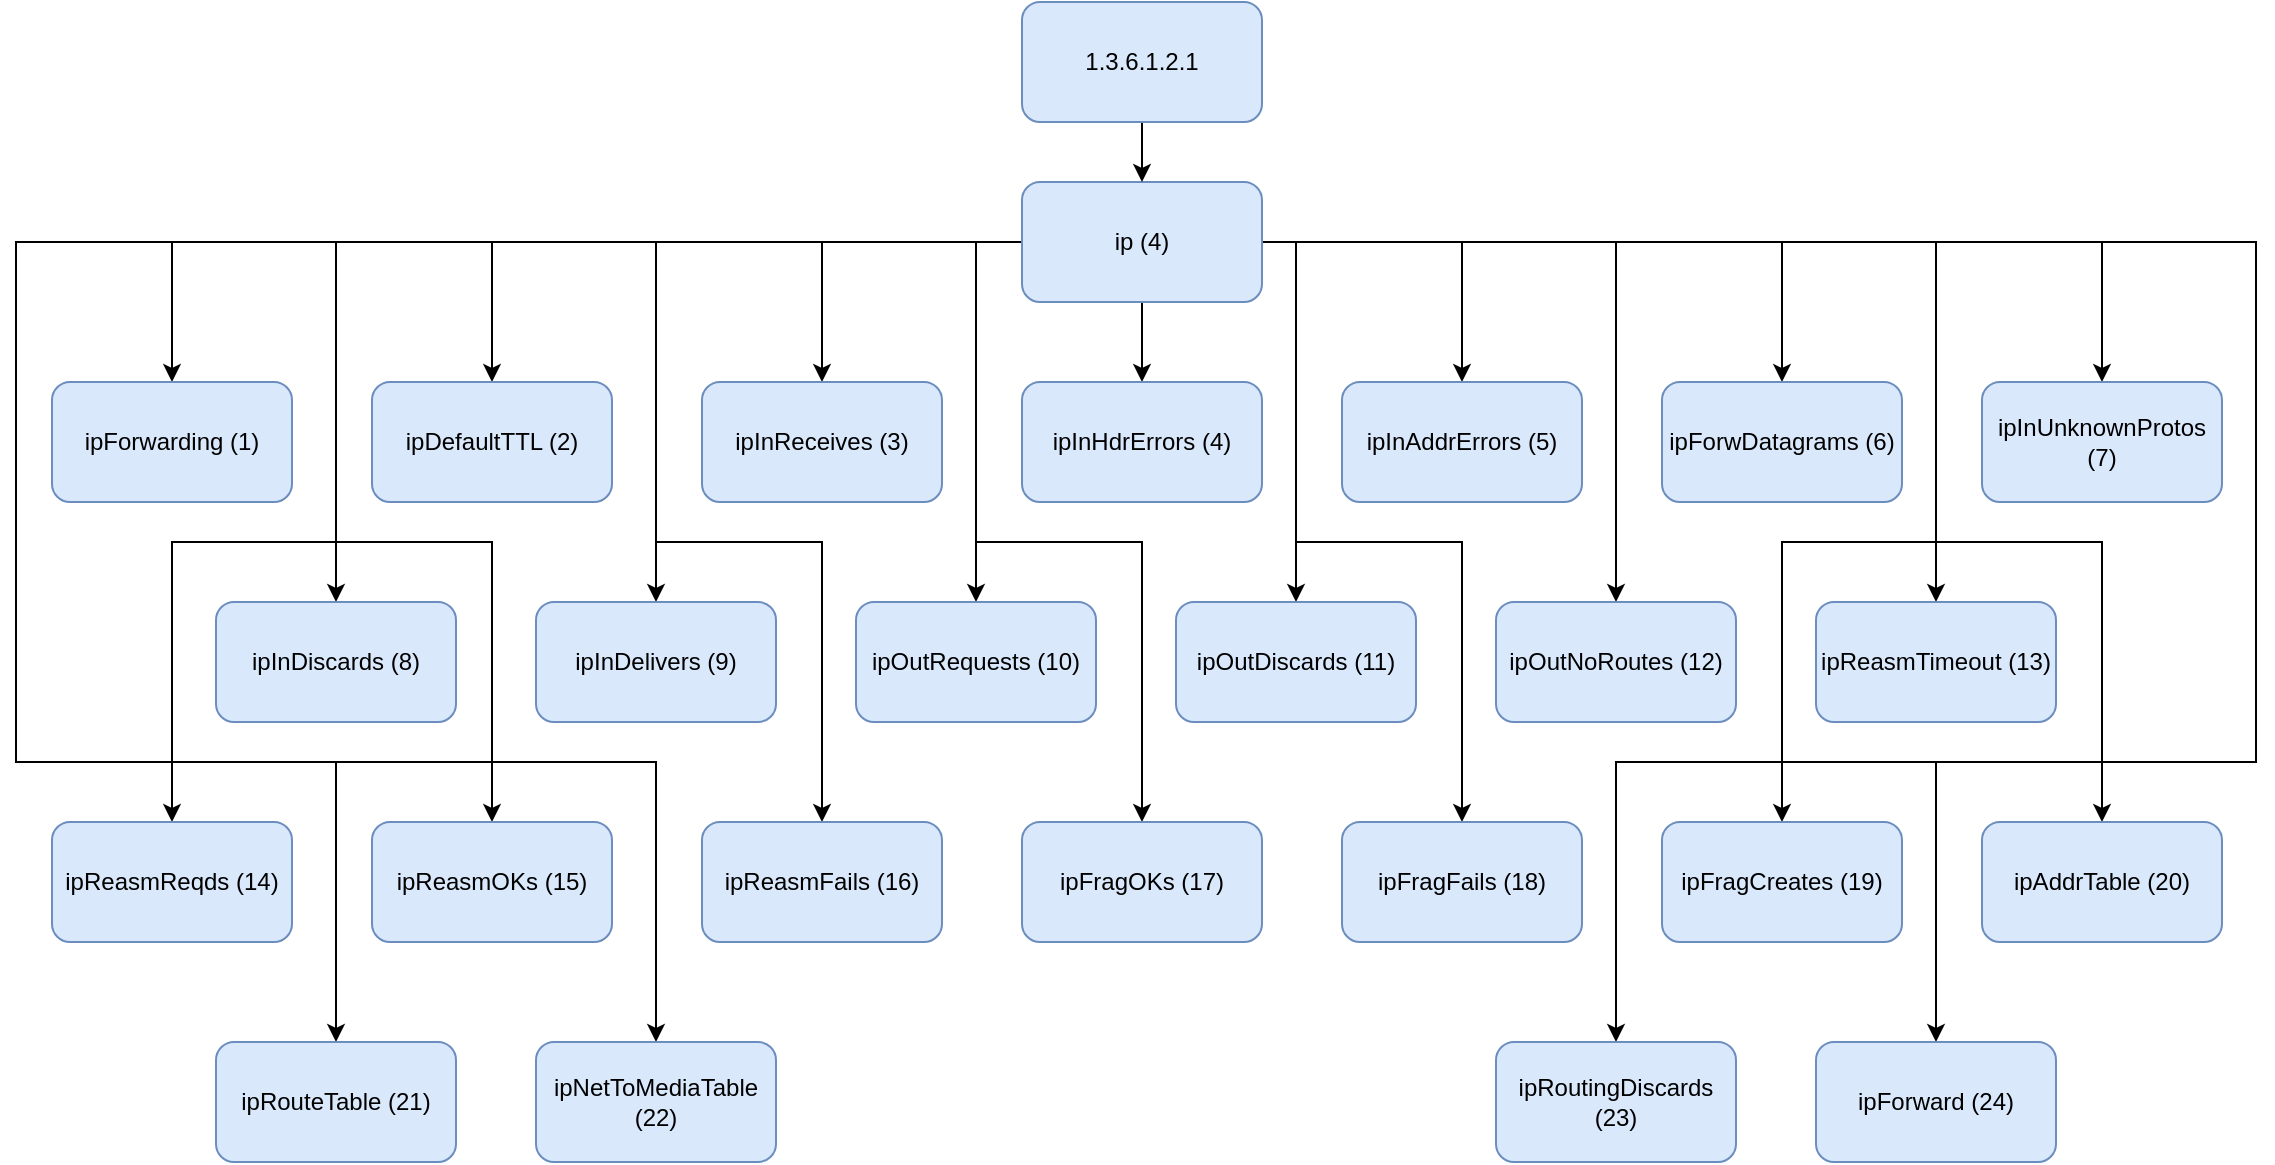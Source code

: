 <mxfile version="16.5.6" type="github">
  <diagram id="dPE0rSnDttO2cPsKpZio" name="Page-1">
    <mxGraphModel dx="2396" dy="753" grid="1" gridSize="10" guides="1" tooltips="1" connect="1" arrows="1" fold="1" page="1" pageScale="1" pageWidth="1100" pageHeight="1700" math="0" shadow="0">
      <root>
        <mxCell id="0" />
        <mxCell id="1" parent="0" />
        <mxCell id="TzHmWGtNkxeAWhN5gdSA-5" value="" style="edgeStyle=orthogonalEdgeStyle;rounded=0;orthogonalLoop=1;jettySize=auto;html=1;" parent="1" source="TzHmWGtNkxeAWhN5gdSA-1" target="TzHmWGtNkxeAWhN5gdSA-4" edge="1">
          <mxGeometry relative="1" as="geometry" />
        </mxCell>
        <mxCell id="rAjfL-ad3TDa2JF80mlk-13" value="" style="edgeStyle=orthogonalEdgeStyle;rounded=0;orthogonalLoop=1;jettySize=auto;html=1;" edge="1" parent="1" source="TzHmWGtNkxeAWhN5gdSA-1" target="rAjfL-ad3TDa2JF80mlk-12">
          <mxGeometry relative="1" as="geometry" />
        </mxCell>
        <mxCell id="rAjfL-ad3TDa2JF80mlk-15" value="" style="edgeStyle=orthogonalEdgeStyle;rounded=0;orthogonalLoop=1;jettySize=auto;html=1;" edge="1" parent="1" source="TzHmWGtNkxeAWhN5gdSA-1" target="rAjfL-ad3TDa2JF80mlk-14">
          <mxGeometry relative="1" as="geometry" />
        </mxCell>
        <mxCell id="rAjfL-ad3TDa2JF80mlk-17" value="" style="edgeStyle=orthogonalEdgeStyle;rounded=0;orthogonalLoop=1;jettySize=auto;html=1;" edge="1" parent="1" source="TzHmWGtNkxeAWhN5gdSA-1" target="rAjfL-ad3TDa2JF80mlk-16">
          <mxGeometry relative="1" as="geometry" />
        </mxCell>
        <mxCell id="rAjfL-ad3TDa2JF80mlk-19" value="" style="edgeStyle=orthogonalEdgeStyle;rounded=0;orthogonalLoop=1;jettySize=auto;html=1;" edge="1" parent="1" source="TzHmWGtNkxeAWhN5gdSA-1" target="rAjfL-ad3TDa2JF80mlk-18">
          <mxGeometry relative="1" as="geometry" />
        </mxCell>
        <mxCell id="rAjfL-ad3TDa2JF80mlk-21" value="" style="edgeStyle=orthogonalEdgeStyle;rounded=0;orthogonalLoop=1;jettySize=auto;html=1;" edge="1" parent="1" source="TzHmWGtNkxeAWhN5gdSA-1" target="rAjfL-ad3TDa2JF80mlk-20">
          <mxGeometry relative="1" as="geometry" />
        </mxCell>
        <mxCell id="rAjfL-ad3TDa2JF80mlk-23" value="" style="edgeStyle=orthogonalEdgeStyle;rounded=0;orthogonalLoop=1;jettySize=auto;html=1;" edge="1" parent="1" source="TzHmWGtNkxeAWhN5gdSA-1" target="rAjfL-ad3TDa2JF80mlk-22">
          <mxGeometry relative="1" as="geometry" />
        </mxCell>
        <mxCell id="rAjfL-ad3TDa2JF80mlk-25" value="" style="edgeStyle=orthogonalEdgeStyle;rounded=0;orthogonalLoop=1;jettySize=auto;html=1;" edge="1" parent="1" source="TzHmWGtNkxeAWhN5gdSA-1" target="rAjfL-ad3TDa2JF80mlk-24">
          <mxGeometry relative="1" as="geometry" />
        </mxCell>
        <mxCell id="rAjfL-ad3TDa2JF80mlk-27" value="" style="edgeStyle=orthogonalEdgeStyle;rounded=0;orthogonalLoop=1;jettySize=auto;html=1;" edge="1" parent="1" source="TzHmWGtNkxeAWhN5gdSA-1" target="rAjfL-ad3TDa2JF80mlk-26">
          <mxGeometry relative="1" as="geometry" />
        </mxCell>
        <mxCell id="rAjfL-ad3TDa2JF80mlk-31" value="" style="edgeStyle=orthogonalEdgeStyle;rounded=0;orthogonalLoop=1;jettySize=auto;html=1;" edge="1" parent="1" source="TzHmWGtNkxeAWhN5gdSA-1" target="rAjfL-ad3TDa2JF80mlk-30">
          <mxGeometry relative="1" as="geometry">
            <Array as="points">
              <mxPoint x="470" y="180" />
            </Array>
          </mxGeometry>
        </mxCell>
        <mxCell id="rAjfL-ad3TDa2JF80mlk-33" value="" style="edgeStyle=orthogonalEdgeStyle;rounded=0;orthogonalLoop=1;jettySize=auto;html=1;" edge="1" parent="1" source="TzHmWGtNkxeAWhN5gdSA-1" target="rAjfL-ad3TDa2JF80mlk-32">
          <mxGeometry relative="1" as="geometry">
            <Array as="points">
              <mxPoint x="630" y="180" />
            </Array>
          </mxGeometry>
        </mxCell>
        <mxCell id="rAjfL-ad3TDa2JF80mlk-35" value="" style="edgeStyle=orthogonalEdgeStyle;rounded=0;orthogonalLoop=1;jettySize=auto;html=1;" edge="1" parent="1" source="TzHmWGtNkxeAWhN5gdSA-1" target="rAjfL-ad3TDa2JF80mlk-34">
          <mxGeometry relative="1" as="geometry" />
        </mxCell>
        <mxCell id="rAjfL-ad3TDa2JF80mlk-37" value="" style="edgeStyle=orthogonalEdgeStyle;rounded=0;orthogonalLoop=1;jettySize=auto;html=1;" edge="1" parent="1" source="TzHmWGtNkxeAWhN5gdSA-1" target="rAjfL-ad3TDa2JF80mlk-36">
          <mxGeometry relative="1" as="geometry" />
        </mxCell>
        <mxCell id="rAjfL-ad3TDa2JF80mlk-39" value="" style="edgeStyle=orthogonalEdgeStyle;rounded=0;orthogonalLoop=1;jettySize=auto;html=1;" edge="1" parent="1" source="TzHmWGtNkxeAWhN5gdSA-1" target="rAjfL-ad3TDa2JF80mlk-38">
          <mxGeometry relative="1" as="geometry">
            <Array as="points">
              <mxPoint x="150" y="180" />
              <mxPoint x="150" y="330" />
              <mxPoint x="68" y="330" />
            </Array>
          </mxGeometry>
        </mxCell>
        <mxCell id="rAjfL-ad3TDa2JF80mlk-41" value="" style="edgeStyle=orthogonalEdgeStyle;rounded=0;orthogonalLoop=1;jettySize=auto;html=1;" edge="1" parent="1" source="TzHmWGtNkxeAWhN5gdSA-1" target="rAjfL-ad3TDa2JF80mlk-40">
          <mxGeometry relative="1" as="geometry">
            <Array as="points">
              <mxPoint x="150" y="180" />
              <mxPoint x="150" y="330" />
              <mxPoint x="228" y="330" />
            </Array>
          </mxGeometry>
        </mxCell>
        <mxCell id="rAjfL-ad3TDa2JF80mlk-43" value="" style="edgeStyle=orthogonalEdgeStyle;rounded=0;orthogonalLoop=1;jettySize=auto;html=1;" edge="1" parent="1" source="TzHmWGtNkxeAWhN5gdSA-1" target="rAjfL-ad3TDa2JF80mlk-42">
          <mxGeometry relative="1" as="geometry">
            <Array as="points">
              <mxPoint x="310" y="180" />
              <mxPoint x="310" y="330" />
              <mxPoint x="393" y="330" />
            </Array>
          </mxGeometry>
        </mxCell>
        <mxCell id="rAjfL-ad3TDa2JF80mlk-45" value="" style="edgeStyle=orthogonalEdgeStyle;rounded=0;orthogonalLoop=1;jettySize=auto;html=1;" edge="1" parent="1" source="TzHmWGtNkxeAWhN5gdSA-1" target="rAjfL-ad3TDa2JF80mlk-44">
          <mxGeometry relative="1" as="geometry">
            <Array as="points">
              <mxPoint x="470" y="180" />
              <mxPoint x="470" y="330" />
              <mxPoint x="553" y="330" />
            </Array>
          </mxGeometry>
        </mxCell>
        <mxCell id="rAjfL-ad3TDa2JF80mlk-47" value="" style="edgeStyle=orthogonalEdgeStyle;rounded=0;orthogonalLoop=1;jettySize=auto;html=1;" edge="1" parent="1" source="TzHmWGtNkxeAWhN5gdSA-1" target="rAjfL-ad3TDa2JF80mlk-46">
          <mxGeometry relative="1" as="geometry">
            <Array as="points">
              <mxPoint x="630" y="180" />
              <mxPoint x="630" y="330" />
              <mxPoint x="713" y="330" />
            </Array>
          </mxGeometry>
        </mxCell>
        <mxCell id="rAjfL-ad3TDa2JF80mlk-49" value="" style="edgeStyle=orthogonalEdgeStyle;rounded=0;orthogonalLoop=1;jettySize=auto;html=1;" edge="1" parent="1" source="TzHmWGtNkxeAWhN5gdSA-1" target="rAjfL-ad3TDa2JF80mlk-48">
          <mxGeometry relative="1" as="geometry">
            <Array as="points">
              <mxPoint x="950" y="180" />
              <mxPoint x="950" y="330" />
              <mxPoint x="873" y="330" />
            </Array>
          </mxGeometry>
        </mxCell>
        <mxCell id="rAjfL-ad3TDa2JF80mlk-51" value="" style="edgeStyle=orthogonalEdgeStyle;rounded=0;orthogonalLoop=1;jettySize=auto;html=1;" edge="1" parent="1" source="TzHmWGtNkxeAWhN5gdSA-1" target="rAjfL-ad3TDa2JF80mlk-50">
          <mxGeometry relative="1" as="geometry">
            <Array as="points">
              <mxPoint x="950" y="180" />
              <mxPoint x="950" y="330" />
              <mxPoint x="1033" y="330" />
            </Array>
          </mxGeometry>
        </mxCell>
        <mxCell id="rAjfL-ad3TDa2JF80mlk-53" value="" style="edgeStyle=orthogonalEdgeStyle;rounded=0;orthogonalLoop=1;jettySize=auto;html=1;" edge="1" parent="1" source="TzHmWGtNkxeAWhN5gdSA-1" target="rAjfL-ad3TDa2JF80mlk-52">
          <mxGeometry relative="1" as="geometry">
            <Array as="points">
              <mxPoint x="-10" y="180" />
              <mxPoint x="-10" y="440" />
              <mxPoint x="150" y="440" />
            </Array>
          </mxGeometry>
        </mxCell>
        <mxCell id="rAjfL-ad3TDa2JF80mlk-55" value="" style="edgeStyle=orthogonalEdgeStyle;rounded=0;orthogonalLoop=1;jettySize=auto;html=1;" edge="1" parent="1" source="TzHmWGtNkxeAWhN5gdSA-1" target="rAjfL-ad3TDa2JF80mlk-54">
          <mxGeometry relative="1" as="geometry">
            <Array as="points">
              <mxPoint x="-10" y="180" />
              <mxPoint x="-10" y="440" />
              <mxPoint x="310" y="440" />
            </Array>
          </mxGeometry>
        </mxCell>
        <mxCell id="rAjfL-ad3TDa2JF80mlk-57" value="" style="edgeStyle=orthogonalEdgeStyle;rounded=0;orthogonalLoop=1;jettySize=auto;html=1;" edge="1" parent="1" source="TzHmWGtNkxeAWhN5gdSA-1" target="rAjfL-ad3TDa2JF80mlk-56">
          <mxGeometry relative="1" as="geometry">
            <Array as="points">
              <mxPoint x="1110" y="180" />
              <mxPoint x="1110" y="440" />
              <mxPoint x="950" y="440" />
            </Array>
          </mxGeometry>
        </mxCell>
        <mxCell id="rAjfL-ad3TDa2JF80mlk-59" value="" style="edgeStyle=orthogonalEdgeStyle;rounded=0;orthogonalLoop=1;jettySize=auto;html=1;" edge="1" parent="1" source="TzHmWGtNkxeAWhN5gdSA-1" target="rAjfL-ad3TDa2JF80mlk-58">
          <mxGeometry relative="1" as="geometry">
            <Array as="points">
              <mxPoint x="1110" y="180" />
              <mxPoint x="1110" y="440" />
              <mxPoint x="790" y="440" />
            </Array>
          </mxGeometry>
        </mxCell>
        <mxCell id="TzHmWGtNkxeAWhN5gdSA-1" value="ip (4)" style="rounded=1;whiteSpace=wrap;html=1;fillColor=#dae8fc;strokeColor=#6c8ebf;" parent="1" vertex="1">
          <mxGeometry x="493" y="150" width="120" height="60" as="geometry" />
        </mxCell>
        <mxCell id="TzHmWGtNkxeAWhN5gdSA-4" value="ipForwarding (1)" style="whiteSpace=wrap;html=1;rounded=1;fillColor=#dae8fc;strokeColor=#6c8ebf;" parent="1" vertex="1">
          <mxGeometry x="8" y="250" width="120" height="60" as="geometry" />
        </mxCell>
        <mxCell id="rAjfL-ad3TDa2JF80mlk-3" value="" style="edgeStyle=orthogonalEdgeStyle;rounded=0;orthogonalLoop=1;jettySize=auto;html=1;" edge="1" parent="1" source="rAjfL-ad3TDa2JF80mlk-1" target="TzHmWGtNkxeAWhN5gdSA-1">
          <mxGeometry relative="1" as="geometry" />
        </mxCell>
        <mxCell id="rAjfL-ad3TDa2JF80mlk-1" value="1.3.6.1.2.1" style="whiteSpace=wrap;html=1;fillColor=#dae8fc;strokeColor=#6c8ebf;rounded=1;" vertex="1" parent="1">
          <mxGeometry x="493" y="60" width="120" height="60" as="geometry" />
        </mxCell>
        <mxCell id="rAjfL-ad3TDa2JF80mlk-12" value="ipDefaultTTL (2)" style="whiteSpace=wrap;html=1;fillColor=#dae8fc;strokeColor=#6c8ebf;rounded=1;" vertex="1" parent="1">
          <mxGeometry x="168" y="250" width="120" height="60" as="geometry" />
        </mxCell>
        <mxCell id="rAjfL-ad3TDa2JF80mlk-14" value="ipInReceives (3)" style="rounded=1;whiteSpace=wrap;html=1;fillColor=#dae8fc;strokeColor=#6c8ebf;" vertex="1" parent="1">
          <mxGeometry x="333" y="250" width="120" height="60" as="geometry" />
        </mxCell>
        <mxCell id="rAjfL-ad3TDa2JF80mlk-16" value="ipInHdrErrors (4)" style="whiteSpace=wrap;html=1;fillColor=#dae8fc;strokeColor=#6c8ebf;rounded=1;" vertex="1" parent="1">
          <mxGeometry x="493" y="250" width="120" height="60" as="geometry" />
        </mxCell>
        <mxCell id="rAjfL-ad3TDa2JF80mlk-18" value="ipInAddrErrors (5)" style="whiteSpace=wrap;html=1;fillColor=#dae8fc;strokeColor=#6c8ebf;rounded=1;" vertex="1" parent="1">
          <mxGeometry x="653" y="250" width="120" height="60" as="geometry" />
        </mxCell>
        <mxCell id="rAjfL-ad3TDa2JF80mlk-20" value="ipForwDatagrams (6)" style="whiteSpace=wrap;html=1;fillColor=#dae8fc;strokeColor=#6c8ebf;rounded=1;" vertex="1" parent="1">
          <mxGeometry x="813" y="250" width="120" height="60" as="geometry" />
        </mxCell>
        <mxCell id="rAjfL-ad3TDa2JF80mlk-22" value="ipInUnknownProtos (7)" style="whiteSpace=wrap;html=1;fillColor=#dae8fc;strokeColor=#6c8ebf;rounded=1;" vertex="1" parent="1">
          <mxGeometry x="973" y="250" width="120" height="60" as="geometry" />
        </mxCell>
        <mxCell id="rAjfL-ad3TDa2JF80mlk-24" value="&lt;div&gt;ipInDiscards (8)&lt;/div&gt;" style="whiteSpace=wrap;html=1;fillColor=#dae8fc;strokeColor=#6c8ebf;rounded=1;" vertex="1" parent="1">
          <mxGeometry x="90" y="360" width="120" height="60" as="geometry" />
        </mxCell>
        <mxCell id="rAjfL-ad3TDa2JF80mlk-26" value="ipInDelivers (9)" style="whiteSpace=wrap;html=1;fillColor=#dae8fc;strokeColor=#6c8ebf;rounded=1;" vertex="1" parent="1">
          <mxGeometry x="250" y="360" width="120" height="60" as="geometry" />
        </mxCell>
        <mxCell id="rAjfL-ad3TDa2JF80mlk-30" value="ipOutRequests (10)" style="whiteSpace=wrap;html=1;fillColor=#dae8fc;strokeColor=#6c8ebf;rounded=1;" vertex="1" parent="1">
          <mxGeometry x="410" y="360" width="120" height="60" as="geometry" />
        </mxCell>
        <mxCell id="rAjfL-ad3TDa2JF80mlk-32" value="ipOutDiscards (11)" style="whiteSpace=wrap;html=1;fillColor=#dae8fc;strokeColor=#6c8ebf;rounded=1;" vertex="1" parent="1">
          <mxGeometry x="570" y="360" width="120" height="60" as="geometry" />
        </mxCell>
        <mxCell id="rAjfL-ad3TDa2JF80mlk-34" value="ipOutNoRoutes (12)" style="whiteSpace=wrap;html=1;fillColor=#dae8fc;strokeColor=#6c8ebf;rounded=1;" vertex="1" parent="1">
          <mxGeometry x="730" y="360" width="120" height="60" as="geometry" />
        </mxCell>
        <mxCell id="rAjfL-ad3TDa2JF80mlk-36" value="ipReasmTimeout (13)" style="whiteSpace=wrap;html=1;fillColor=#dae8fc;strokeColor=#6c8ebf;rounded=1;" vertex="1" parent="1">
          <mxGeometry x="890" y="360" width="120" height="60" as="geometry" />
        </mxCell>
        <mxCell id="rAjfL-ad3TDa2JF80mlk-38" value="ipReasmReqds (14)" style="rounded=1;whiteSpace=wrap;html=1;fillColor=#dae8fc;strokeColor=#6c8ebf;" vertex="1" parent="1">
          <mxGeometry x="8" y="470" width="120" height="60" as="geometry" />
        </mxCell>
        <mxCell id="rAjfL-ad3TDa2JF80mlk-40" value="ipReasmOKs (15)" style="whiteSpace=wrap;html=1;fillColor=#dae8fc;strokeColor=#6c8ebf;rounded=1;" vertex="1" parent="1">
          <mxGeometry x="168" y="470" width="120" height="60" as="geometry" />
        </mxCell>
        <mxCell id="rAjfL-ad3TDa2JF80mlk-42" value="ipReasmFails (16)" style="whiteSpace=wrap;html=1;fillColor=#dae8fc;strokeColor=#6c8ebf;rounded=1;" vertex="1" parent="1">
          <mxGeometry x="333" y="470" width="120" height="60" as="geometry" />
        </mxCell>
        <mxCell id="rAjfL-ad3TDa2JF80mlk-44" value="ipFragOKs (17)" style="whiteSpace=wrap;html=1;fillColor=#dae8fc;strokeColor=#6c8ebf;rounded=1;" vertex="1" parent="1">
          <mxGeometry x="493" y="470" width="120" height="60" as="geometry" />
        </mxCell>
        <mxCell id="rAjfL-ad3TDa2JF80mlk-46" value="ipFragFails (18)" style="whiteSpace=wrap;html=1;fillColor=#dae8fc;strokeColor=#6c8ebf;rounded=1;" vertex="1" parent="1">
          <mxGeometry x="653" y="470" width="120" height="60" as="geometry" />
        </mxCell>
        <mxCell id="rAjfL-ad3TDa2JF80mlk-48" value="ipFragCreates (19)" style="whiteSpace=wrap;html=1;fillColor=#dae8fc;strokeColor=#6c8ebf;rounded=1;" vertex="1" parent="1">
          <mxGeometry x="813" y="470" width="120" height="60" as="geometry" />
        </mxCell>
        <mxCell id="rAjfL-ad3TDa2JF80mlk-50" value="ipAddrTable (20)" style="whiteSpace=wrap;html=1;fillColor=#dae8fc;strokeColor=#6c8ebf;rounded=1;" vertex="1" parent="1">
          <mxGeometry x="973" y="470" width="120" height="60" as="geometry" />
        </mxCell>
        <mxCell id="rAjfL-ad3TDa2JF80mlk-52" value="ipRouteTable (21)" style="whiteSpace=wrap;html=1;fillColor=#dae8fc;strokeColor=#6c8ebf;rounded=1;" vertex="1" parent="1">
          <mxGeometry x="90" y="580" width="120" height="60" as="geometry" />
        </mxCell>
        <mxCell id="rAjfL-ad3TDa2JF80mlk-54" value="ipNetToMediaTable (22)" style="whiteSpace=wrap;html=1;fillColor=#dae8fc;strokeColor=#6c8ebf;rounded=1;" vertex="1" parent="1">
          <mxGeometry x="250" y="580" width="120" height="60" as="geometry" />
        </mxCell>
        <mxCell id="rAjfL-ad3TDa2JF80mlk-56" value="ipForward (24)" style="whiteSpace=wrap;html=1;fillColor=#dae8fc;strokeColor=#6c8ebf;rounded=1;" vertex="1" parent="1">
          <mxGeometry x="890" y="580" width="120" height="60" as="geometry" />
        </mxCell>
        <mxCell id="rAjfL-ad3TDa2JF80mlk-58" value="ipRoutingDiscards (23)" style="whiteSpace=wrap;html=1;fillColor=#dae8fc;strokeColor=#6c8ebf;rounded=1;" vertex="1" parent="1">
          <mxGeometry x="730" y="580" width="120" height="60" as="geometry" />
        </mxCell>
      </root>
    </mxGraphModel>
  </diagram>
</mxfile>
